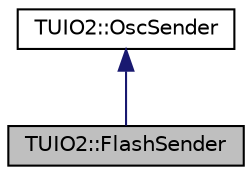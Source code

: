 digraph "TUIO2::FlashSender"
{
 // LATEX_PDF_SIZE
  edge [fontname="Helvetica",fontsize="10",labelfontname="Helvetica",labelfontsize="10"];
  node [fontname="Helvetica",fontsize="10",shape=record];
  Node1 [label="TUIO2::FlashSender",height=0.2,width=0.4,color="black", fillcolor="grey75", style="filled", fontcolor="black",tooltip=" "];
  Node2 -> Node1 [dir="back",color="midnightblue",fontsize="10",style="solid",fontname="Helvetica"];
  Node2 [label="TUIO2::OscSender",height=0.2,width=0.4,color="black", fillcolor="white", style="filled",URL="$classTUIO2_1_1OscSender.html",tooltip=" "];
}
